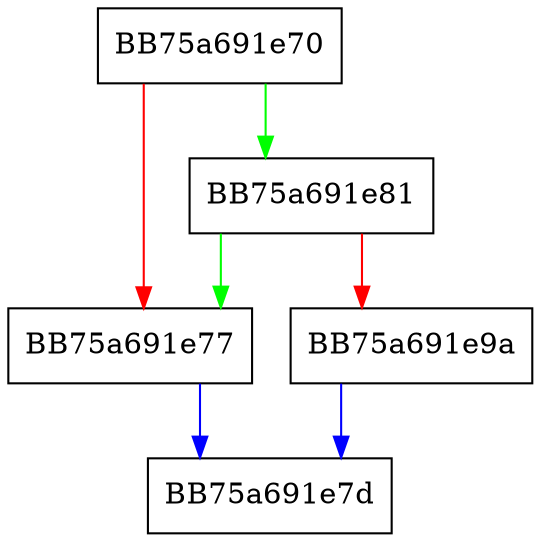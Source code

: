 digraph canPut {
  node [shape="box"];
  graph [splines=ortho];
  BB75a691e70 -> BB75a691e81 [color="green"];
  BB75a691e70 -> BB75a691e77 [color="red"];
  BB75a691e77 -> BB75a691e7d [color="blue"];
  BB75a691e81 -> BB75a691e77 [color="green"];
  BB75a691e81 -> BB75a691e9a [color="red"];
  BB75a691e9a -> BB75a691e7d [color="blue"];
}